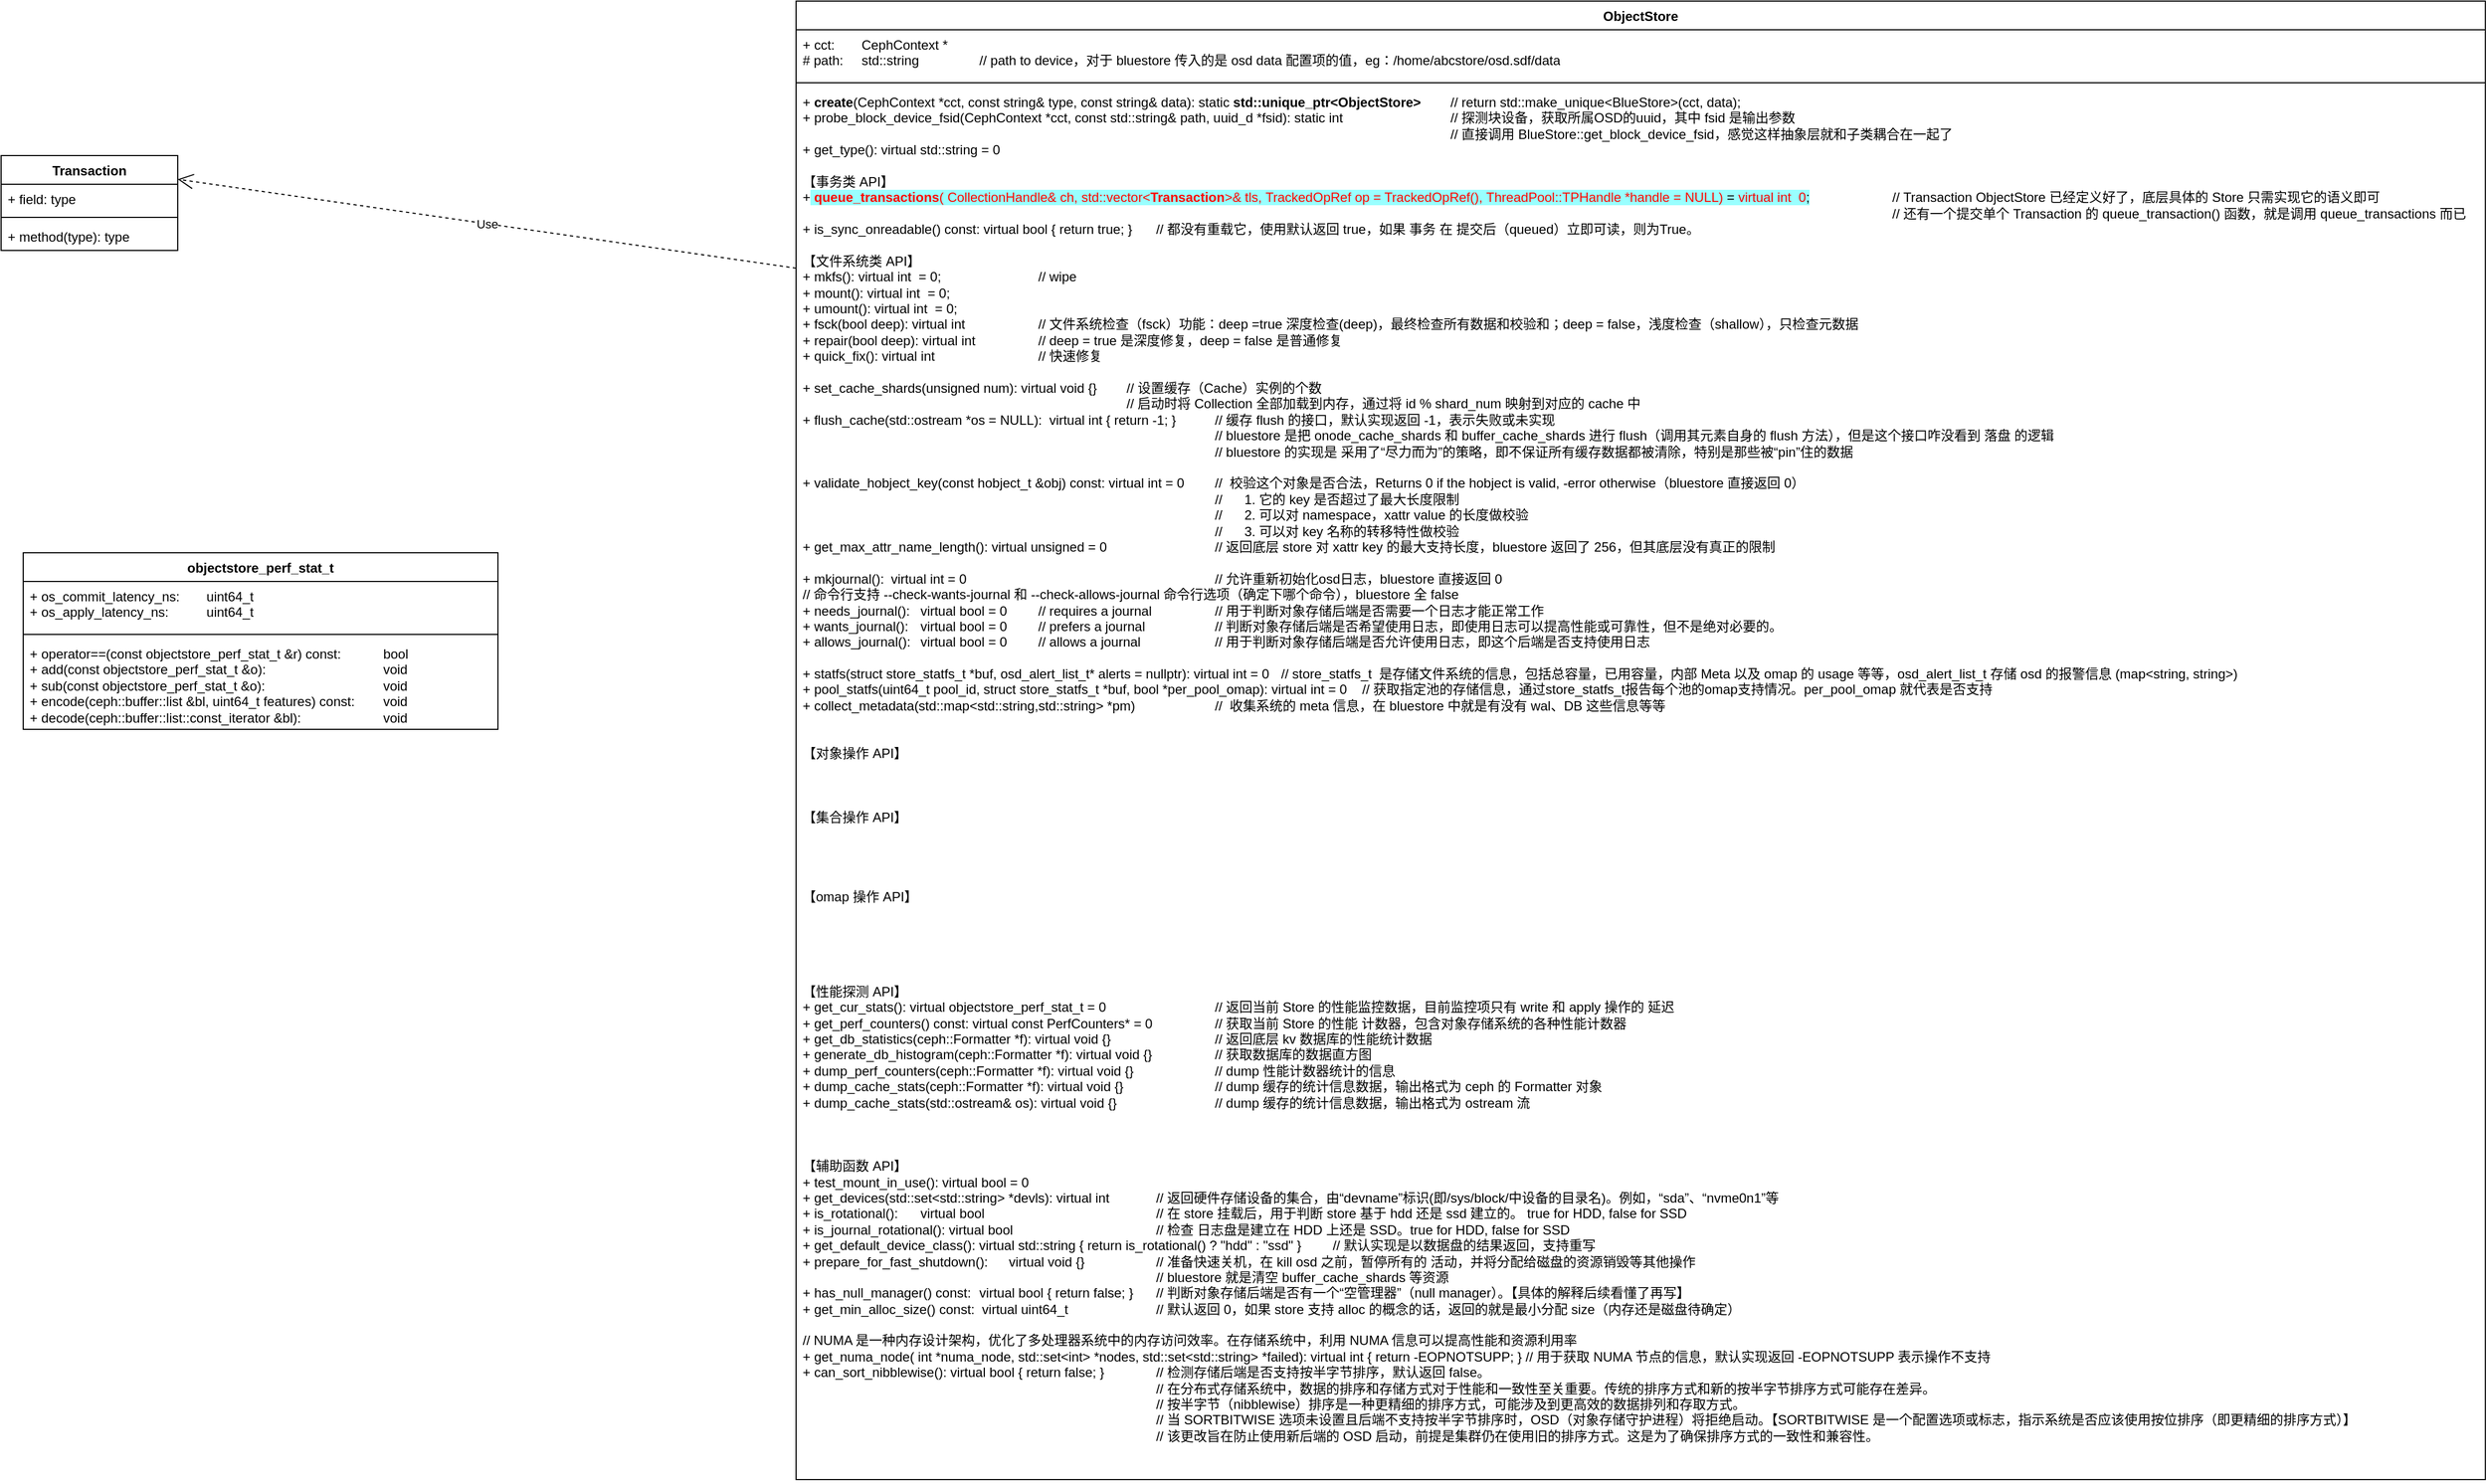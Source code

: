 <mxfile version="24.6.5" type="github">
  <diagram name="第 1 页" id="sBw8oyINrYgJ5OaQSIOL">
    <mxGraphModel dx="3958" dy="1258" grid="1" gridSize="10" guides="1" tooltips="1" connect="1" arrows="1" fold="1" page="1" pageScale="1" pageWidth="827" pageHeight="1169" math="0" shadow="0">
      <root>
        <mxCell id="0" />
        <mxCell id="1" parent="0" />
        <mxCell id="aMAumB6zPVqJgTRKDCEG-1" value="ObjectStore" style="swimlane;fontStyle=1;align=center;verticalAlign=top;childLayout=stackLayout;horizontal=1;startSize=26;horizontalStack=0;resizeParent=1;resizeParentMax=0;resizeLast=0;collapsible=1;marginBottom=0;whiteSpace=wrap;html=1;" parent="1" vertex="1">
          <mxGeometry x="-390" y="210" width="1530" height="1340" as="geometry" />
        </mxCell>
        <mxCell id="aMAumB6zPVqJgTRKDCEG-2" value="+ cct:&lt;span style=&quot;white-space: pre;&quot;&gt;&#x9;&lt;/span&gt;CephContext *&lt;div&gt;#&amp;nbsp;path: &lt;span style=&quot;white-space: pre;&quot;&gt;&#x9;&lt;/span&gt;std::string&lt;span style=&quot;white-space: pre;&quot;&gt;&#x9;&lt;/span&gt;&lt;span style=&quot;white-space: pre;&quot;&gt;&#x9;&lt;/span&gt;//&amp;nbsp;path to device，对于 bluestore 传入的是&amp;nbsp;osd data 配置项的值，eg：/home/abcstore/osd.sdf/data&lt;/div&gt;" style="text;strokeColor=none;fillColor=none;align=left;verticalAlign=top;spacingLeft=4;spacingRight=4;overflow=hidden;rotatable=0;points=[[0,0.5],[1,0.5]];portConstraint=eastwest;whiteSpace=wrap;html=1;" parent="aMAumB6zPVqJgTRKDCEG-1" vertex="1">
          <mxGeometry y="26" width="1530" height="44" as="geometry" />
        </mxCell>
        <mxCell id="aMAumB6zPVqJgTRKDCEG-3" value="" style="line;strokeWidth=1;fillColor=none;align=left;verticalAlign=middle;spacingTop=-1;spacingLeft=3;spacingRight=3;rotatable=0;labelPosition=right;points=[];portConstraint=eastwest;strokeColor=inherit;" parent="aMAumB6zPVqJgTRKDCEG-1" vertex="1">
          <mxGeometry y="70" width="1530" height="8" as="geometry" />
        </mxCell>
        <mxCell id="aMAumB6zPVqJgTRKDCEG-4" value="+ &lt;b&gt;create&lt;/b&gt;(&lt;span style=&quot;background-color: initial;&quot;&gt;CephContext *cct,&amp;nbsp;&lt;/span&gt;&lt;span style=&quot;background-color: initial;&quot;&gt;const string&amp;amp; type,&amp;nbsp;&lt;/span&gt;&lt;span style=&quot;background-color: initial;&quot;&gt;const string&amp;amp; data&lt;/span&gt;): static&amp;nbsp;&lt;b&gt;std::unique_ptr&amp;lt;ObjectStore&amp;gt;&lt;/b&gt;&lt;span style=&quot;white-space: pre;&quot;&gt;&#x9;&lt;/span&gt;//&amp;nbsp;return std::make_unique&amp;lt;BlueStore&amp;gt;(cct, data);&lt;div&gt;+&amp;nbsp;&lt;span style=&quot;background-color: initial;&quot;&gt;probe_block_device_fsid(&lt;/span&gt;&lt;span style=&quot;background-color: initial;&quot;&gt;CephContext *cct,&amp;nbsp;&lt;/span&gt;&lt;span style=&quot;background-color: initial;&quot;&gt;const std::string&amp;amp; path,&amp;nbsp;&lt;/span&gt;&lt;span style=&quot;background-color: initial;&quot;&gt;uuid_d *fsid):&amp;nbsp;&lt;/span&gt;&lt;span style=&quot;background-color: initial;&quot;&gt;static int&lt;span style=&quot;white-space: pre;&quot;&gt;&#x9;&lt;/span&gt;&lt;span style=&quot;white-space: pre;&quot;&gt;&#x9;&lt;/span&gt;&lt;span style=&quot;white-space: pre;&quot;&gt;&#x9;&lt;/span&gt;&lt;span style=&quot;white-space: pre;&quot;&gt;&#x9;&lt;/span&gt;//&amp;nbsp;&lt;/span&gt;&lt;span style=&quot;background-color: initial;&quot;&gt;探测块设备，获取所属OSD的uuid，其中&amp;nbsp;&lt;/span&gt;&lt;span style=&quot;background-color: initial;&quot;&gt;fsid 是输出参数&lt;/span&gt;&lt;/div&gt;&lt;div&gt;&lt;span style=&quot;background-color: initial;&quot;&gt;&lt;span style=&quot;white-space: pre;&quot;&gt;&#x9;&lt;/span&gt;&lt;span style=&quot;white-space: pre;&quot;&gt;&#x9;&lt;/span&gt;&lt;span style=&quot;white-space: pre;&quot;&gt;&#x9;&lt;/span&gt;&lt;span style=&quot;white-space: pre;&quot;&gt;&#x9;&lt;/span&gt;&lt;span style=&quot;white-space: pre;&quot;&gt;&#x9;&lt;/span&gt;&lt;span style=&quot;white-space: pre;&quot;&gt;&#x9;&lt;/span&gt;&lt;span style=&quot;white-space: pre;&quot;&gt;&#x9;&lt;/span&gt;&lt;span style=&quot;white-space: pre;&quot;&gt;&#x9;&lt;/span&gt;&lt;span style=&quot;white-space: pre;&quot;&gt;&#x9;&lt;/span&gt;&lt;span style=&quot;white-space: pre;&quot;&gt;&#x9;&lt;/span&gt;&lt;span style=&quot;white-space: pre;&quot;&gt;&#x9;&lt;/span&gt;&lt;span style=&quot;white-space: pre;&quot;&gt;&#x9;&lt;/span&gt;&lt;span style=&quot;white-space: pre;&quot;&gt;&#x9;&lt;/span&gt;&lt;span style=&quot;white-space: pre;&quot;&gt;&#x9;&lt;/span&gt;&lt;span style=&quot;white-space: pre;&quot;&gt;&#x9;&lt;/span&gt;&lt;span style=&quot;white-space: pre;&quot;&gt;&#x9;&lt;/span&gt;&lt;span style=&quot;white-space: pre;&quot;&gt;&#x9;&lt;/span&gt;&lt;span style=&quot;white-space: pre;&quot;&gt;&#x9;&lt;/span&gt;&lt;span style=&quot;white-space: pre;&quot;&gt;&#x9;&lt;/span&gt;&lt;span style=&quot;white-space: pre;&quot;&gt;&#x9;&lt;/span&gt;&lt;span style=&quot;white-space: pre;&quot;&gt;&#x9;&lt;/span&gt;&lt;span style=&quot;white-space: pre;&quot;&gt;&#x9;&lt;/span&gt;// 直接调用&amp;nbsp;&lt;/span&gt;&lt;span style=&quot;background-color: initial;&quot;&gt;BlueStore::get_block_device_fsid，感觉这样抽象层就和子类耦合在一起了&lt;/span&gt;&lt;span style=&quot;background-color: initial;&quot;&gt;&lt;br&gt;&lt;/span&gt;&lt;/div&gt;&lt;div&gt;&lt;span style=&quot;background-color: initial;&quot;&gt;+&amp;nbsp;&lt;/span&gt;&lt;span style=&quot;background-color: initial;&quot;&gt;get_type():&amp;nbsp;&lt;/span&gt;&lt;span style=&quot;background-color: initial;&quot;&gt;virtual std::string = 0&lt;/span&gt;&lt;/div&gt;&lt;div&gt;&lt;span style=&quot;background-color: initial;&quot;&gt;&lt;br&gt;&lt;/span&gt;&lt;/div&gt;&lt;div&gt;【事务类 API】&lt;/div&gt;&lt;div&gt;&lt;span style=&quot;background-color: initial;&quot;&gt;+&lt;/span&gt;&lt;span style=&quot;background-color: rgb(153, 255, 255);&quot;&gt;&amp;nbsp;&lt;font style=&quot;&quot; color=&quot;#ff0800&quot;&gt;&lt;b&gt;queue_transactions&lt;/b&gt;(&amp;nbsp;CollectionHandle&amp;amp; ch, std::vector&amp;lt;&lt;b&gt;Transaction&lt;/b&gt;&amp;gt;&amp;amp; tls,&amp;nbsp;TrackedOpRef op = TrackedOpRef(),&amp;nbsp;&lt;/font&gt;&lt;font style=&quot;&quot; color=&quot;#ff0800&quot;&gt;ThreadPool::TPHandle *handle = NULL)&lt;/font&gt; =&lt;font style=&quot;&quot; color=&quot;#03ff03&quot;&gt;&amp;nbsp;&lt;/font&gt;&lt;font color=&quot;#f50505&quot;&gt;virtual int&amp;nbsp;&amp;nbsp;0&lt;/font&gt;;&lt;/span&gt;&lt;span style=&quot;background-color: initial; white-space: pre;&quot;&gt;&#x9;&lt;/span&gt;&lt;span style=&quot;background-color: initial; white-space: pre;&quot;&gt;&#x9;&lt;/span&gt;&lt;span style=&quot;background-color: initial; white-space: pre;&quot;&gt;&#x9;&lt;/span&gt;//&amp;nbsp;&lt;span style=&quot;background-color: initial;&quot;&gt;Transaction ObjectStore 已经定义好了，底层具体的 Store 只需实现它的语义即可&lt;/span&gt;&lt;/div&gt;&lt;div&gt;&lt;span style=&quot;background-color: initial;&quot;&gt;&lt;span style=&quot;white-space: pre;&quot;&gt;&#x9;&lt;/span&gt;&lt;span style=&quot;white-space: pre;&quot;&gt;&#x9;&lt;/span&gt;&lt;span style=&quot;white-space: pre;&quot;&gt;&#x9;&lt;/span&gt;&lt;span style=&quot;white-space: pre;&quot;&gt;&#x9;&lt;/span&gt;&lt;span style=&quot;white-space: pre;&quot;&gt;&#x9;&lt;/span&gt;&lt;span style=&quot;white-space: pre;&quot;&gt;&#x9;&lt;/span&gt;&lt;span style=&quot;white-space: pre;&quot;&gt;&#x9;&lt;/span&gt;&lt;span style=&quot;white-space: pre;&quot;&gt;&#x9;&lt;/span&gt;&lt;span style=&quot;white-space: pre;&quot;&gt;&#x9;&lt;/span&gt;&lt;span style=&quot;white-space: pre;&quot;&gt;&#x9;&lt;/span&gt;&lt;span style=&quot;white-space: pre;&quot;&gt;&#x9;&lt;/span&gt;&lt;span style=&quot;white-space: pre;&quot;&gt;&#x9;&lt;/span&gt;&lt;span style=&quot;white-space: pre;&quot;&gt;&#x9;&lt;/span&gt;&lt;span style=&quot;white-space: pre;&quot;&gt;&#x9;&lt;/span&gt;&lt;span style=&quot;white-space: pre;&quot;&gt;&#x9;&lt;/span&gt;&lt;span style=&quot;white-space: pre;&quot;&gt;&#x9;&lt;/span&gt;&lt;span style=&quot;white-space: pre;&quot;&gt;&#x9;&lt;/span&gt;&lt;span style=&quot;white-space: pre;&quot;&gt;&#x9;&lt;/span&gt;&lt;span style=&quot;white-space: pre;&quot;&gt;&#x9;&lt;/span&gt;&lt;span style=&quot;white-space: pre;&quot;&gt;&#x9;&lt;/span&gt;&lt;span style=&quot;white-space: pre;&quot;&gt;&#x9;&lt;/span&gt;&lt;span style=&quot;white-space: pre;&quot;&gt;&#x9;&lt;/span&gt;&lt;span style=&quot;white-space: pre;&quot;&gt;&#x9;&lt;/span&gt;&lt;span style=&quot;white-space: pre;&quot;&gt;&#x9;&lt;/span&gt;&lt;span style=&quot;white-space: pre;&quot;&gt;&#x9;&lt;/span&gt;&lt;span style=&quot;white-space: pre;&quot;&gt;&#x9;&lt;/span&gt;&lt;span style=&quot;white-space: pre;&quot;&gt;&#x9;&lt;/span&gt;&lt;span style=&quot;white-space: pre;&quot;&gt;&#x9;&lt;/span&gt;&lt;span style=&quot;white-space: pre;&quot;&gt;&#x9;&lt;/span&gt;&lt;span style=&quot;white-space: pre;&quot;&gt;&#x9;&lt;/span&gt;&lt;span style=&quot;white-space: pre;&quot;&gt;&#x9;&lt;/span&gt;&lt;span style=&quot;white-space: pre;&quot;&gt;&#x9;&lt;/span&gt;&lt;span style=&quot;white-space: pre;&quot;&gt;&#x9;&lt;/span&gt;&lt;span style=&quot;white-space: pre;&quot;&gt;&#x9;&lt;/span&gt;&lt;span style=&quot;white-space: pre;&quot;&gt;&#x9;&lt;/span&gt;&lt;span style=&quot;white-space: pre;&quot;&gt;&#x9;&lt;span style=&quot;white-space: pre;&quot;&gt;&#x9;&lt;/span&gt;&lt;/span&gt;// 还有一个提交单个 Transaction 的&amp;nbsp;&lt;/span&gt;&lt;span style=&quot;background-color: initial;&quot;&gt;queue_transaction() 函数，就是调用&amp;nbsp;&lt;/span&gt;&lt;span style=&quot;background-color: initial;&quot;&gt;queue_transactions 而已&lt;/span&gt;&lt;span style=&quot;background-color: initial;&quot;&gt;&lt;br&gt;&lt;/span&gt;&lt;/div&gt;&lt;div&gt;&lt;span style=&quot;background-color: initial;&quot;&gt;+&amp;nbsp;&lt;/span&gt;&lt;span style=&quot;background-color: initial;&quot;&gt;is_sync_onreadable() const:&amp;nbsp;&lt;/span&gt;&lt;span style=&quot;background-color: initial;&quot;&gt;virtual bool { return true; }&lt;span style=&quot;white-space: pre;&quot;&gt;&#x9;&lt;/span&gt;// 都没有重载它，使用默认返回 true，&lt;/span&gt;&lt;span style=&quot;background-color: initial;&quot;&gt;如果 事务 在 提交后（queued）立即可读，则为True。&lt;/span&gt;&lt;/div&gt;&lt;div&gt;&lt;span style=&quot;background-color: initial;&quot;&gt;&lt;br&gt;&lt;/span&gt;&lt;/div&gt;&lt;div&gt;&lt;span style=&quot;background-color: initial;&quot;&gt;【文件系统类 API】&lt;/span&gt;&lt;/div&gt;&lt;div&gt;&lt;span style=&quot;background-color: initial;&quot;&gt;+&amp;nbsp;&lt;/span&gt;&lt;span style=&quot;background-color: initial;&quot;&gt;mkfs():&amp;nbsp;&lt;/span&gt;&lt;span style=&quot;background-color: initial;&quot;&gt;virtual int&lt;/span&gt;&lt;span style=&quot;background-color: initial;&quot;&gt;&amp;nbsp;&lt;/span&gt;&lt;span style=&quot;background-color: initial;&quot;&gt;&amp;nbsp;= 0;&amp;nbsp; &lt;/span&gt;&lt;span style=&quot;background-color: initial; white-space: pre;&quot;&gt;&#x9;&lt;/span&gt;&lt;span style=&quot;background-color: initial; white-space: pre;&quot;&gt;&#x9;&lt;/span&gt;&lt;span style=&quot;background-color: initial; white-space: pre;&quot;&gt;&#x9;&lt;/span&gt;&lt;span style=&quot;background-color: initial;&quot;&gt;// wipe&lt;/span&gt;&lt;/div&gt;&lt;div&gt;&lt;span style=&quot;background-color: initial;&quot;&gt;&lt;div&gt;+ mount():&amp;nbsp;&lt;span style=&quot;background-color: initial;&quot;&gt;virtual int&lt;/span&gt;&lt;span style=&quot;background-color: initial;&quot;&gt;&amp;nbsp;&lt;/span&gt;&lt;span style=&quot;background-color: initial;&quot;&gt;&amp;nbsp;= 0;&lt;/span&gt;&lt;/div&gt;&lt;/span&gt;&lt;span style=&quot;background-color: initial;&quot;&gt;&lt;div&gt;+ umount():&amp;nbsp;&lt;span style=&quot;background-color: initial;&quot;&gt;virtual int&lt;/span&gt;&lt;span style=&quot;background-color: initial;&quot;&gt;&amp;nbsp;&lt;/span&gt;&lt;span style=&quot;background-color: initial;&quot;&gt;&amp;nbsp;= 0;&lt;/span&gt;&lt;/div&gt;&lt;/span&gt;&lt;span style=&quot;background-color: initial;&quot;&gt;&lt;div&gt;+ fsck(bool deep):&amp;nbsp;virtual int&lt;span style=&quot;white-space: pre;&quot;&gt;&#x9;&lt;/span&gt;&lt;span style=&quot;white-space: pre;&quot;&gt;&#x9;&lt;/span&gt;&lt;span style=&quot;white-space: pre;&quot;&gt;&#x9;&lt;/span&gt;//&amp;nbsp;文件系统检查（fsck）功能：deep =true 深度检查(deep)，最终检查所有数据和校验和；deep = false，浅度检查（shallow），只检查元数据&lt;/div&gt;&lt;div&gt;+&amp;nbsp;repair(bool deep):&amp;nbsp;virtual int&lt;span style=&quot;white-space: pre;&quot;&gt;&#x9;&lt;/span&gt;&lt;span style=&quot;white-space: pre;&quot;&gt;&#x9;&lt;/span&gt;&lt;span style=&quot;white-space: pre;&quot;&gt;&#x9;&lt;/span&gt;// deep = true 是深度修复，deep = false 是普通修复&lt;/div&gt;&lt;div&gt;+&amp;nbsp;quick_fix():&amp;nbsp;virtual int&amp;nbsp;&lt;span style=&quot;white-space: pre;&quot;&gt;&#x9;&lt;/span&gt;&lt;span style=&quot;white-space: pre;&quot;&gt;&#x9;&lt;/span&gt;&lt;span style=&quot;white-space: pre;&quot;&gt;&#x9;&lt;/span&gt;&lt;span style=&quot;white-space: pre;&quot;&gt;&#x9;&lt;/span&gt;// 快速修复&lt;/div&gt;&lt;div&gt;&lt;br&gt;&lt;/div&gt;&lt;div&gt;+&amp;nbsp;set_cache_shards(unsigned num):&amp;nbsp;virtual void {}&lt;span style=&quot;white-space: pre;&quot;&gt;&#x9;&lt;/span&gt;// 设置缓存（Cache）实例的个数&lt;/div&gt;&lt;div&gt;&lt;span style=&quot;white-space: pre;&quot;&gt;&#x9;&lt;/span&gt;&lt;span style=&quot;white-space: pre;&quot;&gt;&#x9;&lt;/span&gt;&lt;span style=&quot;white-space: pre;&quot;&gt;&#x9;&lt;/span&gt;&lt;span style=&quot;white-space: pre;&quot;&gt;&#x9;&lt;/span&gt;&lt;span style=&quot;white-space: pre;&quot;&gt;&#x9;&lt;/span&gt;&lt;span style=&quot;white-space: pre;&quot;&gt;&#x9;&lt;/span&gt;&lt;span style=&quot;white-space: pre;&quot;&gt;&#x9;&lt;/span&gt;&lt;span style=&quot;white-space: pre;&quot;&gt;&#x9;&lt;/span&gt;&lt;span style=&quot;white-space: pre;&quot;&gt;&#x9;&lt;/span&gt;&lt;span style=&quot;white-space: pre;&quot;&gt;&#x9;&lt;/span&gt;&lt;span style=&quot;white-space: pre;&quot;&gt;&#x9;&lt;/span&gt;// 启动时将 Collection 全部加载到内存，通过将 id %&amp;nbsp;shard_num 映射到对应的 cache 中&lt;br&gt;&lt;/div&gt;&lt;div&gt;+ flush_cache(std::ostream *os = NULL):&amp;nbsp;&amp;nbsp;virtual int { return -1; }&amp;nbsp;&lt;span style=&quot;white-space: pre;&quot;&gt;&#x9;&lt;/span&gt;&lt;span style=&quot;white-space: pre;&quot;&gt;&#x9;&lt;/span&gt;// 缓存 flush 的接口，默认实现返回 -1，表示失败或未实现&lt;/div&gt;&lt;div&gt;&lt;span style=&quot;white-space: pre;&quot;&gt;&#x9;&lt;/span&gt;&lt;span style=&quot;white-space: pre;&quot;&gt;&#x9;&lt;/span&gt;&lt;span style=&quot;white-space: pre;&quot;&gt;&#x9;&lt;/span&gt;&lt;span style=&quot;white-space: pre;&quot;&gt;&#x9;&lt;/span&gt;&lt;span style=&quot;white-space: pre;&quot;&gt;&#x9;&lt;/span&gt;&lt;span style=&quot;white-space: pre;&quot;&gt;&#x9;&lt;/span&gt;&lt;span style=&quot;white-space: pre;&quot;&gt;&#x9;&lt;/span&gt;&lt;span style=&quot;white-space: pre;&quot;&gt;&#x9;&lt;/span&gt;&lt;span style=&quot;white-space: pre;&quot;&gt;&#x9;&lt;/span&gt;&lt;span style=&quot;white-space: pre;&quot;&gt;&#x9;&lt;/span&gt;&lt;span style=&quot;white-space: pre;&quot;&gt;&#x9;&lt;/span&gt;&lt;span style=&quot;white-space: pre;&quot;&gt;&#x9;&lt;/span&gt;&lt;span style=&quot;white-space: pre;&quot;&gt;&#x9;&lt;/span&gt;&lt;span style=&quot;white-space: pre;&quot;&gt;&#x9;&lt;/span&gt;// bluestore 是把&amp;nbsp;onode_cache_shards 和&amp;nbsp;buffer_cache_shards 进行 flush（调用其元素自身的 flush 方法），&lt;span style=&quot;background-color: initial;&quot;&gt;但是这个接口咋没看到 落盘 的逻辑&lt;/span&gt;&lt;/div&gt;&lt;/span&gt;&lt;span style=&quot;background-color: initial;&quot;&gt;&lt;div&gt;&lt;span style=&quot;white-space: pre;&quot;&gt;&#x9;&lt;/span&gt;&lt;span style=&quot;white-space: pre;&quot;&gt;&#x9;&lt;/span&gt;&lt;span style=&quot;white-space: pre;&quot;&gt;&#x9;&lt;/span&gt;&lt;span style=&quot;white-space: pre;&quot;&gt;&#x9;&lt;/span&gt;&lt;span style=&quot;white-space: pre;&quot;&gt;&#x9;&lt;/span&gt;&lt;span style=&quot;white-space: pre;&quot;&gt;&#x9;&lt;/span&gt;&lt;span style=&quot;white-space: pre;&quot;&gt;&#x9;&lt;/span&gt;&lt;span style=&quot;white-space: pre;&quot;&gt;&#x9;&lt;/span&gt;&lt;span style=&quot;white-space: pre;&quot;&gt;&#x9;&lt;/span&gt;&lt;span style=&quot;white-space: pre;&quot;&gt;&#x9;&lt;/span&gt;&lt;span style=&quot;white-space: pre;&quot;&gt;&#x9;&lt;/span&gt;&lt;span style=&quot;white-space: pre;&quot;&gt;&#x9;&lt;/span&gt;&lt;span style=&quot;white-space: pre;&quot;&gt;&#x9;&lt;/span&gt;&lt;span style=&quot;white-space: pre;&quot;&gt;&#x9;&lt;/span&gt;// bluestore 的实现是&amp;nbsp;采用了“尽力而为”的策略，即不保证所有缓存数据都被清除，特别是那些被“pin”住的数据&lt;br&gt;&lt;/div&gt;&lt;div&gt;&lt;br&gt;&lt;/div&gt;&lt;div&gt;+&amp;nbsp;validate_hobject_key(const hobject_t &amp;amp;obj) const:&amp;nbsp;virtual int = 0&lt;span style=&quot;white-space: pre;&quot;&gt;&#x9;&lt;/span&gt;//&amp;nbsp; 校验这个对象是否合法，Returns 0 if the hobject is valid, -error otherwise（bluestore 直接返回 0）&lt;/div&gt;&lt;div&gt;&lt;span style=&quot;white-space: pre;&quot;&gt;&#x9;&lt;/span&gt;&lt;span style=&quot;white-space: pre;&quot;&gt;&#x9;&lt;/span&gt;&lt;span style=&quot;white-space: pre;&quot;&gt;&#x9;&lt;/span&gt;&lt;span style=&quot;white-space: pre;&quot;&gt;&#x9;&lt;/span&gt;&lt;span style=&quot;white-space: pre;&quot;&gt;&#x9;&lt;/span&gt;&lt;span style=&quot;white-space: pre;&quot;&gt;&#x9;&lt;/span&gt;&lt;span style=&quot;white-space: pre;&quot;&gt;&#x9;&lt;/span&gt;&lt;span style=&quot;white-space: pre;&quot;&gt;&#x9;&lt;/span&gt;&lt;span style=&quot;white-space: pre;&quot;&gt;&#x9;&lt;/span&gt;&lt;span style=&quot;white-space: pre;&quot;&gt;&#x9;&lt;/span&gt;&lt;span style=&quot;white-space: pre;&quot;&gt;&#x9;&lt;/span&gt;&lt;span style=&quot;white-space: pre;&quot;&gt;&#x9;&lt;/span&gt;&lt;span style=&quot;white-space: pre;&quot;&gt;&#x9;&lt;/span&gt;&lt;span style=&quot;white-space: pre;&quot;&gt;&#x9;&lt;/span&gt;//&lt;span style=&quot;white-space: pre;&quot;&gt;&#x9;&lt;/span&gt;1. 它的 key 是否超过了最大长度限制&lt;br&gt;&lt;/div&gt;&lt;div&gt;&lt;span style=&quot;white-space: pre;&quot;&gt;&#x9;&lt;/span&gt;&lt;span style=&quot;white-space: pre;&quot;&gt;&#x9;&lt;/span&gt;&lt;span style=&quot;white-space: pre;&quot;&gt;&#x9;&lt;/span&gt;&lt;span style=&quot;white-space: pre;&quot;&gt;&#x9;&lt;/span&gt;&lt;span style=&quot;white-space: pre;&quot;&gt;&#x9;&lt;/span&gt;&lt;span style=&quot;white-space: pre;&quot;&gt;&#x9;&lt;/span&gt;&lt;span style=&quot;white-space: pre;&quot;&gt;&#x9;&lt;/span&gt;&lt;span style=&quot;white-space: pre;&quot;&gt;&#x9;&lt;/span&gt;&lt;span style=&quot;white-space: pre;&quot;&gt;&#x9;&lt;/span&gt;&lt;span style=&quot;white-space: pre;&quot;&gt;&#x9;&lt;/span&gt;&lt;span style=&quot;white-space: pre;&quot;&gt;&#x9;&lt;/span&gt;&lt;span style=&quot;white-space: pre;&quot;&gt;&#x9;&lt;/span&gt;&lt;span style=&quot;white-space: pre;&quot;&gt;&#x9;&lt;/span&gt;&lt;span style=&quot;white-space: pre;&quot;&gt;&#x9;&lt;/span&gt;//&lt;span style=&quot;white-space: pre;&quot;&gt;&#x9;&lt;/span&gt;2. 可以对 namespace，xattr value 的长度做校验&lt;br&gt;&lt;/div&gt;&lt;div&gt;&lt;span style=&quot;white-space: pre;&quot;&gt;&#x9;&lt;/span&gt;&lt;span style=&quot;white-space: pre;&quot;&gt;&#x9;&lt;/span&gt;&lt;span style=&quot;white-space: pre;&quot;&gt;&#x9;&lt;/span&gt;&lt;span style=&quot;white-space: pre;&quot;&gt;&#x9;&lt;/span&gt;&lt;span style=&quot;white-space: pre;&quot;&gt;&#x9;&lt;/span&gt;&lt;span style=&quot;white-space: pre;&quot;&gt;&#x9;&lt;/span&gt;&lt;span style=&quot;white-space: pre;&quot;&gt;&#x9;&lt;/span&gt;&lt;span style=&quot;white-space: pre;&quot;&gt;&#x9;&lt;/span&gt;&lt;span style=&quot;white-space: pre;&quot;&gt;&#x9;&lt;/span&gt;&lt;span style=&quot;white-space: pre;&quot;&gt;&#x9;&lt;/span&gt;&lt;span style=&quot;white-space: pre;&quot;&gt;&#x9;&lt;/span&gt;&lt;span style=&quot;white-space: pre;&quot;&gt;&#x9;&lt;/span&gt;&lt;span style=&quot;white-space: pre;&quot;&gt;&#x9;&lt;/span&gt;&lt;span style=&quot;white-space: pre;&quot;&gt;&#x9;&lt;/span&gt;//&lt;span style=&quot;white-space: pre;&quot;&gt;&#x9;&lt;/span&gt;3. 可以对 key 名称的转移特性做校验&lt;br&gt;&lt;/div&gt;&lt;div&gt;+&amp;nbsp;get_max_attr_name_length():&amp;nbsp;virtual unsigned = 0&lt;span style=&quot;white-space: pre;&quot;&gt;&#x9;&lt;/span&gt;&lt;span style=&quot;white-space: pre;&quot;&gt;&#x9;&lt;/span&gt;&lt;span style=&quot;white-space: pre;&quot;&gt;&#x9;&lt;/span&gt;&lt;span style=&quot;white-space: pre;&quot;&gt;&#x9;&lt;/span&gt;// 返回底层 store 对 xattr key 的最大支持长度，bluestore 返回了 256，但其底层没有真正的限制&lt;/div&gt;&lt;/span&gt;&lt;span style=&quot;background-color: initial;&quot;&gt;&lt;div&gt;&lt;br&gt;&lt;/div&gt;&lt;div&gt;+&amp;nbsp;mkjournal():&lt;span style=&quot;white-space: pre;&quot;&gt;&#x9;&lt;/span&gt;&lt;span style=&quot;background-color: initial;&quot;&gt;virtual int = 0&lt;span style=&quot;white-space: pre;&quot;&gt;&#x9;&lt;/span&gt;&lt;span style=&quot;white-space: pre;&quot;&gt;&#x9;&lt;/span&gt;&lt;span style=&quot;white-space: pre;&quot;&gt;&#x9;&lt;/span&gt;&lt;span style=&quot;white-space: pre;&quot;&gt;&#x9;&lt;/span&gt;&lt;span style=&quot;white-space: pre;&quot;&gt;&#x9;&lt;/span&gt;&lt;span style=&quot;white-space: pre;&quot;&gt;&#x9;&lt;/span&gt;&lt;span style=&quot;white-space: pre;&quot;&gt;&#x9;&lt;/span&gt;&lt;span style=&quot;white-space: pre;&quot;&gt;&#x9;&lt;/span&gt;&lt;span style=&quot;white-space: pre;&quot;&gt;&#x9;&lt;/span&gt;//&amp;nbsp;&lt;/span&gt;&lt;span style=&quot;background-color: initial;&quot;&gt;允许重新初始化osd日志，&lt;/span&gt;&lt;span style=&quot;background-color: initial;&quot;&gt;bluestore&lt;/span&gt;&lt;span style=&quot;background-color: initial;&quot;&gt;&amp;nbsp;直接返回 0&lt;/span&gt;&lt;/div&gt;&lt;/span&gt;&lt;span style=&quot;background-color: initial;&quot;&gt;&lt;div&gt;// 命令行支持 --check-wants-journal 和 --check-allows-journal&amp;nbsp;&lt;span style=&quot;background-color: initial;&quot;&gt;命令行选项（确定下哪个命令），bluestore 全 false&lt;/span&gt;&lt;/div&gt;&lt;/span&gt;&lt;span style=&quot;background-color: initial;&quot;&gt;&lt;div&gt;+&amp;nbsp;needs_journal():&lt;span style=&quot;white-space: pre;&quot;&gt;&#x9;&lt;/span&gt;&lt;span style=&quot;background-color: initial;&quot;&gt;virtual bool&amp;nbsp;&lt;/span&gt;&lt;span style=&quot;background-color: initial;&quot;&gt;= 0&lt;span style=&quot;white-space: pre;&quot;&gt;&#x9;&lt;/span&gt;//&amp;nbsp;&lt;/span&gt;&lt;span style=&quot;background-color: initial;&quot;&gt;requires a journal&lt;span style=&quot;white-space: pre;&quot;&gt;&#x9;&lt;/span&gt;&lt;span style=&quot;white-space: pre;&quot;&gt;&#x9;&lt;/span&gt;&lt;span style=&quot;white-space: pre;&quot;&gt;&#x9;&lt;/span&gt;//&amp;nbsp;&lt;/span&gt;&lt;span style=&quot;background-color: initial;&quot;&gt;用于判断对象存储后端是否需要一个日志才能正常工作&lt;/span&gt;&lt;/div&gt;&lt;div&gt;&lt;span style=&quot;background-color: initial;&quot;&gt;+&amp;nbsp;&lt;/span&gt;&lt;span style=&quot;background-color: initial;&quot;&gt;wants_journal()&lt;/span&gt;&lt;span style=&quot;background-color: initial;&quot;&gt;:&lt;/span&gt;&lt;span style=&quot;background-color: initial; white-space: pre;&quot;&gt;&#x9;&lt;/span&gt;&lt;span style=&quot;background-color: initial;&quot;&gt;virtual bool&amp;nbsp;&lt;/span&gt;&lt;span style=&quot;background-color: initial;&quot;&gt;= 0&lt;span style=&quot;white-space: pre;&quot;&gt;&#x9;&lt;/span&gt;//&amp;nbsp;&lt;/span&gt;&lt;span style=&quot;background-color: initial;&quot;&gt;prefers a journal&lt;span style=&quot;white-space: pre;&quot;&gt;&#x9;&lt;/span&gt;&lt;span style=&quot;white-space: pre;&quot;&gt;&#x9;&lt;/span&gt;&lt;span style=&quot;white-space: pre;&quot;&gt;&#x9;&lt;/span&gt;//&amp;nbsp;&lt;/span&gt;&lt;span style=&quot;background-color: initial;&quot;&gt;判断对象存储后端是否希望使用日志，即使用日志可以提高性能或可靠性，但不是绝对必要的。&lt;/span&gt;&lt;/div&gt;&lt;/span&gt;&lt;span style=&quot;background-color: initial;&quot;&gt;&lt;div&gt;&lt;span style=&quot;background-color: initial;&quot;&gt;+&amp;nbsp;&lt;/span&gt;&lt;span style=&quot;background-color: initial;&quot;&gt;allows_journal()&lt;/span&gt;&lt;span style=&quot;background-color: initial;&quot;&gt;:&lt;/span&gt;&lt;span style=&quot;background-color: initial; white-space: pre;&quot;&gt;&#x9;&lt;/span&gt;&lt;span style=&quot;background-color: initial;&quot;&gt;virtual bool&amp;nbsp;&lt;/span&gt;&lt;span style=&quot;background-color: initial;&quot;&gt;= 0&lt;span style=&quot;white-space: pre;&quot;&gt;&#x9;&lt;/span&gt;//&amp;nbsp;&lt;/span&gt;&lt;span style=&quot;background-color: initial;&quot;&gt;allows a journal&lt;span style=&quot;white-space: pre;&quot;&gt;&#x9;&lt;/span&gt;&lt;span style=&quot;white-space: pre;&quot;&gt;&#x9;&lt;/span&gt;&lt;span style=&quot;white-space: pre;&quot;&gt;&#x9;&lt;/span&gt;//&amp;nbsp;&lt;/span&gt;&lt;span style=&quot;background-color: initial;&quot;&gt;用于判断对象存储后端是否允许使用日志，即这个后端是否支持使用日志&lt;/span&gt;&lt;/div&gt;&lt;/span&gt;&lt;span style=&quot;background-color: initial;&quot;&gt;&lt;div&gt;&lt;br&gt;&lt;/div&gt;&lt;div&gt;&lt;span style=&quot;background-color: initial;&quot;&gt;+&amp;nbsp;statfs(struct store_statfs_t *buf,&amp;nbsp;osd_alert_list_t* alerts = nullptr):&amp;nbsp;virtual int = 0&lt;span style=&quot;white-space: pre;&quot;&gt;&#x9;&lt;/span&gt;&amp;nbsp; //&amp;nbsp;store_statfs_t&amp;nbsp; 是存储文件系统的信息，包括总容量，已用容量，内部 Meta 以及 omap 的 usage 等等，osd_alert_list_t 存储 osd 的报警信息 (map&amp;lt;string, string&amp;gt;)&lt;/span&gt;&lt;span style=&quot;background-color: initial;&quot;&gt;&lt;div&gt;+&amp;nbsp;&lt;span style=&quot;background-color: initial;&quot;&gt;pool_statfs(uint64_t pool_id, struct store_statfs_t *buf,&amp;nbsp;&lt;/span&gt;&lt;span style=&quot;background-color: initial;&quot;&gt;bool *per_pool_omap):&amp;nbsp;&lt;/span&gt;&lt;span style=&quot;background-color: initial;&quot;&gt;virtual int = 0&lt;span style=&quot;white-space: pre;&quot;&gt;&#x9;&lt;/span&gt;// 获取指定池的存储信息，&lt;/span&gt;&lt;span style=&quot;background-color: initial;&quot;&gt;通过store_statfs_t报告每个池的omap支持情况。&lt;/span&gt;&lt;span style=&quot;background-color: initial;&quot;&gt;per_pool_omap 就代表是否支持&lt;/span&gt;&lt;/div&gt;&lt;div&gt;&lt;span style=&quot;background-color: initial;&quot;&gt;+&amp;nbsp;&lt;/span&gt;&lt;span style=&quot;background-color: initial;&quot;&gt;collect_metadata(std::map&amp;lt;std::string,std::string&amp;gt; *pm)&lt;span style=&quot;white-space: pre;&quot;&gt;&#x9;&lt;/span&gt;&lt;span style=&quot;white-space: pre;&quot;&gt;&#x9;&lt;/span&gt;&lt;span style=&quot;white-space: pre;&quot;&gt;&#x9;&lt;/span&gt;//&amp;nbsp; 收集系统的 meta 信息，在 bluestore 中就是有没有 wal、DB 这些信息等等&lt;/span&gt;&lt;/div&gt;&lt;/span&gt;&lt;/div&gt;&lt;div&gt;&lt;br&gt;&lt;/div&gt;&lt;div&gt;&lt;br&gt;&lt;/div&gt;&lt;div&gt;【对象操作 API】&lt;/div&gt;&lt;div&gt;&lt;br&gt;&lt;/div&gt;&lt;div&gt;&lt;br&gt;&lt;/div&gt;&lt;div&gt;&lt;br&gt;&lt;/div&gt;&lt;div&gt;【集合操作 API】&lt;/div&gt;&lt;div&gt;&lt;br&gt;&lt;/div&gt;&lt;div&gt;&lt;br&gt;&lt;/div&gt;&lt;div&gt;&lt;br&gt;&lt;/div&gt;&lt;div&gt;&lt;br&gt;&lt;/div&gt;&lt;div&gt;【omap 操作 API】&lt;/div&gt;&lt;div&gt;&lt;br&gt;&lt;/div&gt;&lt;div&gt;&lt;br&gt;&lt;/div&gt;&lt;div&gt;&lt;br&gt;&lt;/div&gt;&lt;div&gt;&lt;br&gt;&lt;/div&gt;&lt;div&gt;&lt;br&gt;&lt;/div&gt;&lt;div&gt;【性能探测 API】&lt;/div&gt;&lt;div&gt;+&amp;nbsp;get_cur_stats(): virtual objectstore_perf_stat_t = 0&lt;span style=&quot;white-space: pre;&quot;&gt;&#x9;&lt;/span&gt;&lt;span style=&quot;white-space: pre;&quot;&gt;&#x9;&lt;/span&gt;&lt;span style=&quot;white-space: pre;&quot;&gt;&#x9;&lt;/span&gt;&lt;span style=&quot;white-space: pre;&quot;&gt;&#x9;&lt;/span&gt;// 返回当前 Store 的性能监控数据，目前监控项只有 write 和 apply 操作的 延迟&lt;/div&gt;&lt;div&gt;+&amp;nbsp;get_perf_counters() const:&amp;nbsp;virtual const PerfCounters* = 0&lt;span style=&quot;white-space: pre;&quot;&gt;&#x9;&lt;/span&gt;&lt;span style=&quot;white-space: pre;&quot;&gt;&#x9;&lt;/span&gt;&lt;span style=&quot;white-space: pre;&quot;&gt;&#x9;&lt;/span&gt;// 获取当前 Store 的性能 计数器，包含对象存储系统的各种性能计数器&lt;/div&gt;&lt;div&gt;+&amp;nbsp;get_db_statistics(ceph::Formatter *f):&amp;nbsp;virtual void {}&lt;span style=&quot;white-space: pre;&quot;&gt;&#x9;&lt;/span&gt;&lt;span style=&quot;white-space: pre;&quot;&gt;&#x9;&lt;/span&gt;&lt;span style=&quot;white-space: pre;&quot;&gt;&#x9;&lt;/span&gt;&lt;span style=&quot;white-space: pre;&quot;&gt;&#x9;&lt;/span&gt;// 返回底层 kv 数据库的性能统计数据&lt;/div&gt;&lt;div&gt;+&amp;nbsp;generate_db_histogram&lt;span style=&quot;background-color: initial;&quot;&gt;(ceph::Formatter *f):&amp;nbsp;virtual void {}&lt;span style=&quot;white-space: pre;&quot;&gt;&#x9;&lt;/span&gt;&lt;span style=&quot;white-space: pre;&quot;&gt;&#x9;&lt;/span&gt;&lt;span style=&quot;white-space: pre;&quot;&gt;&#x9;&lt;/span&gt;// 获取数据库的数据直方图&lt;/span&gt;&lt;/div&gt;&lt;div&gt;&lt;span style=&quot;background-color: initial;&quot;&gt;+&amp;nbsp;&lt;/span&gt;&lt;span style=&quot;background-color: initial;&quot;&gt;dump_perf_counters(ceph::Formatter *f):&amp;nbsp;&lt;/span&gt;&lt;span style=&quot;background-color: initial;&quot;&gt;virtual void {}&lt;span style=&quot;white-space: pre;&quot;&gt;&#x9;&lt;/span&gt;&lt;span style=&quot;white-space: pre;&quot;&gt;&#x9;&lt;/span&gt;&lt;span style=&quot;white-space: pre;&quot;&gt;&#x9;&lt;/span&gt;// dump 性能计数器统计的信息&lt;/span&gt;&lt;/div&gt;&lt;div&gt;&lt;span style=&quot;background-color: initial;&quot;&gt;+&amp;nbsp;&lt;/span&gt;&lt;span style=&quot;background-color: initial;&quot;&gt;dump_cache_stats(ceph::Formatter *f):&amp;nbsp;&lt;/span&gt;&lt;span style=&quot;background-color: initial;&quot;&gt;virtual void&amp;nbsp;&lt;/span&gt;&lt;span style=&quot;background-color: initial;&quot;&gt;{}&lt;span style=&quot;white-space: pre;&quot;&gt;&#x9;&lt;/span&gt;&lt;span style=&quot;white-space: pre;&quot;&gt;&#x9;&lt;/span&gt;&lt;span style=&quot;white-space: pre;&quot;&gt;&#x9;&lt;/span&gt;&lt;span style=&quot;white-space: pre;&quot;&gt;&#x9;&lt;/span&gt;// dump 缓存的统计信息数据，&lt;/span&gt;&lt;span style=&quot;background-color: initial;&quot;&gt;输出格式为 ceph 的 Formatter 对象&lt;/span&gt;&lt;/div&gt;&lt;/span&gt;&lt;span style=&quot;background-color: initial;&quot;&gt;&lt;div&gt;&lt;span style=&quot;background-color: initial;&quot;&gt;+&amp;nbsp;&lt;/span&gt;&lt;span style=&quot;background-color: initial;&quot;&gt;dump_cache_stats(std::ostream&amp;amp; os):&amp;nbsp;&lt;/span&gt;&lt;span style=&quot;background-color: initial;&quot;&gt;virtual void {}&lt;span style=&quot;white-space: pre;&quot;&gt;&#x9;&lt;/span&gt;&lt;span style=&quot;white-space: pre;&quot;&gt;&#x9;&lt;/span&gt;&lt;span style=&quot;white-space: pre;&quot;&gt;&#x9;&lt;/span&gt;&lt;span style=&quot;white-space: pre;&quot;&gt;&#x9;&lt;/span&gt;&lt;/span&gt;&lt;span style=&quot;background-color: initial;&quot;&gt;// dump 缓存的统计信息数据，输出格式为 ostream 流&lt;/span&gt;&lt;/div&gt;&lt;/span&gt;&lt;span style=&quot;background-color: initial;&quot;&gt;&lt;div&gt;&lt;br&gt;&lt;/div&gt;&lt;div&gt;&lt;br&gt;&lt;/div&gt;&lt;div&gt;&lt;br&gt;&lt;/div&gt;&lt;div&gt;【辅助函数 API】&lt;/div&gt;&lt;div&gt;+ test_mount_in_use():&amp;nbsp;virtual bool = 0&lt;br&gt;&lt;/div&gt;&lt;div&gt;+ get_devices(std::set&amp;lt;std::string&amp;gt; *devls):&amp;nbsp;virtual int&lt;span style=&quot;white-space: pre;&quot;&gt;&#x9;&lt;/span&gt;&lt;span style=&quot;white-space: pre;&quot;&gt;&#x9;&lt;/span&gt;//&amp;nbsp;返回硬件存储设备的集合，由“devname”标识(即/sys/block/中设备的目录名)。例如，“sda”、“nvme0n1”等&lt;/div&gt;&lt;div&gt;+&amp;nbsp;is_rotational():&lt;span style=&quot;white-space: pre;&quot;&gt;&#x9;&lt;/span&gt;&lt;span style=&quot;background-color: initial;&quot;&gt;virtual bool&lt;span style=&quot;white-space: pre;&quot;&gt;&#x9;&lt;/span&gt;&lt;span style=&quot;white-space: pre;&quot;&gt;&#x9;&lt;/span&gt;&lt;span style=&quot;white-space: pre;&quot;&gt;&#x9;&lt;/span&gt;&lt;span style=&quot;white-space: pre;&quot;&gt;&#x9;&lt;/span&gt;&lt;span style=&quot;white-space: pre;&quot;&gt;&#x9;&lt;/span&gt;&lt;span style=&quot;white-space: pre;&quot;&gt;&#x9;&lt;/span&gt;// 在 store 挂载后，用于判断 store 基于 hdd 还是 ssd 建立的。&lt;/span&gt;&lt;span style=&quot;background-color: initial;&quot;&gt;&amp;nbsp;true for HDD, false for SSD&lt;/span&gt;&lt;/div&gt;&lt;div&gt;&lt;span style=&quot;background-color: initial;&quot;&gt;+&amp;nbsp;&lt;/span&gt;&lt;span style=&quot;background-color: initial;&quot;&gt;is_journal_rotational():&amp;nbsp;&lt;/span&gt;&lt;span style=&quot;background-color: initial;&quot;&gt;virtual bool&lt;span style=&quot;white-space: pre;&quot;&gt;&#x9;&lt;/span&gt;&lt;span style=&quot;white-space: pre;&quot;&gt;&#x9;&lt;/span&gt;&lt;span style=&quot;white-space: pre;&quot;&gt;&#x9;&lt;/span&gt;&lt;span style=&quot;white-space: pre;&quot;&gt;&#x9;&lt;/span&gt;&lt;span style=&quot;white-space: pre;&quot;&gt;&#x9;&lt;/span&gt;// 检查 日志盘是建立在 HDD 上还是 SSD。&lt;/span&gt;&lt;span style=&quot;background-color: initial;&quot;&gt;true for HDD, false for SSD&lt;/span&gt;&lt;/div&gt;&lt;div&gt;&lt;span style=&quot;background-color: initial;&quot;&gt;+&amp;nbsp;&lt;/span&gt;&lt;span style=&quot;background-color: initial;&quot;&gt;get_default_device_class():&amp;nbsp;&lt;/span&gt;&lt;span style=&quot;background-color: initial;&quot;&gt;virtual std::string {&amp;nbsp;&lt;/span&gt;&lt;span style=&quot;background-color: initial;&quot;&gt;return is_rotational() ? &quot;hdd&quot; : &quot;ssd&quot;&amp;nbsp;&lt;/span&gt;&lt;span style=&quot;background-color: initial;&quot;&gt;}&lt;span style=&quot;white-space: pre;&quot;&gt;&#x9;&lt;/span&gt;&lt;span style=&quot;white-space: pre;&quot;&gt;&#x9;&lt;/span&gt;// 默认实现是以数据盘的结果返回，支持重写&lt;/span&gt;&lt;/div&gt;&lt;/span&gt;&lt;span style=&quot;background-color: initial;&quot;&gt;&lt;div&gt;&lt;span style=&quot;background-color: initial;&quot;&gt;+&amp;nbsp;&lt;/span&gt;&lt;span style=&quot;background-color: initial;&quot;&gt;prepare_for_fast_shutdown():&lt;span style=&quot;white-space: pre;&quot;&gt;&#x9;&lt;/span&gt;&lt;/span&gt;&lt;span style=&quot;background-color: initial;&quot;&gt;virtual void {}&lt;span style=&quot;white-space: pre;&quot;&gt;&#x9;&lt;/span&gt;&lt;span style=&quot;white-space: pre;&quot;&gt;&#x9;&lt;/span&gt;&lt;span style=&quot;white-space: pre;&quot;&gt;&#x9;&lt;/span&gt;// 准备快速关机，&lt;/span&gt;&lt;span style=&quot;background-color: initial;&quot;&gt;在 kill osd 之前，暂停所有的 活动，并&lt;/span&gt;&lt;span style=&quot;background-color: initial;&quot;&gt;将分配给磁盘的资源销毁等其他操作&lt;/span&gt;&lt;/div&gt;&lt;/span&gt;&lt;span style=&quot;background-color: initial;&quot;&gt;&lt;div&gt;&lt;span style=&quot;background-color: initial;&quot;&gt;&lt;span style=&quot;white-space: pre;&quot;&gt;&#x9;&lt;/span&gt;&lt;span style=&quot;white-space: pre;&quot;&gt;&#x9;&lt;/span&gt;&lt;span style=&quot;white-space: pre;&quot;&gt;&#x9;&lt;/span&gt;&lt;span style=&quot;white-space: pre;&quot;&gt;&#x9;&lt;/span&gt;&lt;span style=&quot;white-space: pre;&quot;&gt;&#x9;&lt;/span&gt;&lt;span style=&quot;white-space: pre;&quot;&gt;&#x9;&lt;/span&gt;&lt;span style=&quot;white-space: pre;&quot;&gt;&#x9;&lt;/span&gt;&lt;span style=&quot;white-space: pre;&quot;&gt;&#x9;&lt;/span&gt;&lt;span style=&quot;white-space: pre;&quot;&gt;&#x9;&lt;/span&gt;&lt;span style=&quot;white-space: pre;&quot;&gt;&#x9;&lt;/span&gt;&lt;span style=&quot;white-space: pre;&quot;&gt;&#x9;&lt;/span&gt;&lt;span style=&quot;white-space: pre;&quot;&gt;&#x9;&lt;/span&gt;// bluestore 就是清空&amp;nbsp;&lt;/span&gt;&lt;span style=&quot;background-color: initial;&quot;&gt;buffer_cache_shards 等资源&lt;/span&gt;&lt;span style=&quot;background-color: initial;&quot;&gt;&lt;br&gt;&lt;/span&gt;&lt;/div&gt;&lt;div&gt;&lt;span style=&quot;background-color: initial;&quot;&gt;+&amp;nbsp;&lt;/span&gt;&lt;span style=&quot;background-color: initial;&quot;&gt;has_null_manager() const:&lt;span style=&quot;white-space: pre;&quot;&gt;&#x9;&lt;/span&gt;&lt;/span&gt;&lt;span style=&quot;background-color: initial;&quot;&gt;virtual bool&amp;nbsp;&lt;/span&gt;&lt;span style=&quot;background-color: initial;&quot;&gt;{ return false; }&lt;span style=&quot;white-space: pre;&quot;&gt;&#x9;&lt;/span&gt;//&amp;nbsp;&lt;/span&gt;&lt;span style=&quot;background-color: initial;&quot;&gt;判断对象存储后端是否有一个“空管理器”（null manager）。【具体的解释后续看懂了再写】&lt;/span&gt;&lt;/div&gt;&lt;div&gt;&lt;span style=&quot;background-color: initial;&quot;&gt;+&amp;nbsp;&lt;/span&gt;&lt;span style=&quot;background-color: initial;&quot;&gt;get_min_alloc_size() const:&amp;nbsp;&lt;/span&gt;&lt;span style=&quot;background-color: initial;&quot;&gt;&amp;nbsp;virtual uint64_t&lt;span style=&quot;white-space: pre;&quot;&gt;&#x9;&lt;/span&gt;&lt;span style=&quot;white-space: pre;&quot;&gt;&#x9;&lt;/span&gt;&lt;span style=&quot;white-space: pre;&quot;&gt;&#x9;&lt;/span&gt;// 默认返回 0，如果 store 支持 alloc 的概念的话，返回的就是最小分配 size（内存还是磁盘待确定）&lt;/span&gt;&lt;/div&gt;&lt;div&gt;&lt;span style=&quot;background-color: initial;&quot;&gt;&lt;br&gt;&lt;/span&gt;&lt;/div&gt;&lt;div&gt;&lt;span style=&quot;background-color: initial;&quot;&gt;//&amp;nbsp;&lt;/span&gt;&lt;span style=&quot;background-color: initial;&quot;&gt;NUMA 是一种内存设计架构，优化了多处理器系统中的内存访问效率。在存储系统中，利用 NUMA 信息可以提高性能和资源利用率&lt;/span&gt;&lt;/div&gt;&lt;div&gt;&lt;span style=&quot;background-color: initial;&quot;&gt;+&amp;nbsp;&lt;/span&gt;&lt;span style=&quot;background-color: initial;&quot;&gt;get_numa_node(&amp;nbsp;&lt;/span&gt;&lt;span style=&quot;background-color: initial;&quot;&gt;int *numa_node,&amp;nbsp;&lt;/span&gt;&lt;span style=&quot;background-color: initial;&quot;&gt;std::set&amp;lt;int&amp;gt; *nodes,&amp;nbsp;&lt;/span&gt;&lt;span style=&quot;background-color: initial;&quot;&gt;std::set&amp;lt;std::string&amp;gt; *failed):&amp;nbsp;&lt;/span&gt;&lt;span style=&quot;background-color: initial;&quot;&gt;virtual int {&amp;nbsp;&lt;/span&gt;&lt;span style=&quot;background-color: initial;&quot;&gt;return -EOPNOTSUPP;&amp;nbsp;&lt;/span&gt;&lt;span style=&quot;background-color: initial;&quot;&gt;} //&amp;nbsp;&lt;/span&gt;&lt;span style=&quot;background-color: initial;&quot;&gt;用于获取 NUMA 节点的信息，默认实现返回 -EOPNOTSUPP 表示操作不支持&lt;/span&gt;&lt;/div&gt;&lt;div&gt;&lt;span style=&quot;background-color: initial;&quot;&gt;+&amp;nbsp;&lt;/span&gt;&lt;span style=&quot;background-color: initial;&quot;&gt;can_sort_nibblewise():&amp;nbsp;&lt;/span&gt;&lt;span style=&quot;background-color: initial;&quot;&gt;virtual bool { return false; }&lt;span style=&quot;white-space: pre;&quot;&gt;&#x9;&lt;/span&gt;&lt;span style=&quot;white-space: pre;&quot;&gt;&#x9;&lt;/span&gt;//&amp;nbsp;&lt;/span&gt;&lt;span style=&quot;background-color: initial;&quot;&gt;检测存储后端是否支持按半字节排序，默认返回 false。&lt;/span&gt;&lt;/div&gt;&lt;div&gt;&lt;span style=&quot;background-color: initial;&quot;&gt;&lt;span style=&quot;white-space: pre;&quot;&gt;&#x9;&lt;/span&gt;&lt;span style=&quot;white-space: pre;&quot;&gt;&#x9;&lt;/span&gt;&lt;span style=&quot;white-space: pre;&quot;&gt;&#x9;&lt;/span&gt;&lt;span style=&quot;white-space: pre;&quot;&gt;&#x9;&lt;/span&gt;&lt;span style=&quot;white-space: pre;&quot;&gt;&#x9;&lt;/span&gt;&lt;span style=&quot;white-space: pre;&quot;&gt;&#x9;&lt;/span&gt;&lt;span style=&quot;white-space: pre;&quot;&gt;&#x9;&lt;/span&gt;&lt;span style=&quot;white-space: pre;&quot;&gt;&#x9;&lt;/span&gt;&lt;span style=&quot;white-space: pre;&quot;&gt;&#x9;&lt;/span&gt;&lt;span style=&quot;white-space: pre;&quot;&gt;&#x9;&lt;/span&gt;&lt;span style=&quot;white-space: pre;&quot;&gt;&#x9;&lt;/span&gt;&lt;span style=&quot;white-space: pre;&quot;&gt;&#x9;&lt;/span&gt;//&amp;nbsp;&lt;/span&gt;&lt;span style=&quot;background-color: initial;&quot;&gt;在分布式存储系统中，数据的排序和存储方式对于性能和一致性至关重要。传统的排序方式和新的按半字节排序方式可能存在差异。&lt;/span&gt;&lt;span style=&quot;background-color: initial;&quot;&gt;&lt;br&gt;&lt;/span&gt;&lt;/div&gt;&lt;div&gt;&lt;span style=&quot;background-color: initial;&quot;&gt;&lt;span style=&quot;white-space: pre;&quot;&gt;&#x9;&lt;/span&gt;&lt;span style=&quot;white-space: pre;&quot;&gt;&#x9;&lt;/span&gt;&lt;span style=&quot;white-space: pre;&quot;&gt;&#x9;&lt;/span&gt;&lt;span style=&quot;white-space: pre;&quot;&gt;&#x9;&lt;/span&gt;&lt;span style=&quot;white-space: pre;&quot;&gt;&#x9;&lt;/span&gt;&lt;span style=&quot;white-space: pre;&quot;&gt;&#x9;&lt;/span&gt;&lt;span style=&quot;white-space: pre;&quot;&gt;&#x9;&lt;/span&gt;&lt;span style=&quot;white-space: pre;&quot;&gt;&#x9;&lt;/span&gt;&lt;span style=&quot;white-space: pre;&quot;&gt;&#x9;&lt;/span&gt;&lt;span style=&quot;white-space: pre;&quot;&gt;&#x9;&lt;/span&gt;&lt;span style=&quot;white-space: pre;&quot;&gt;&#x9;&lt;/span&gt;&lt;span style=&quot;white-space: pre;&quot;&gt;&#x9;&lt;/span&gt;//&amp;nbsp;&lt;/span&gt;&lt;span style=&quot;background-color: initial;&quot;&gt;按半字节（nibblewise）排序是一种更精细的排序方式，可能涉及到更高效的数据排列和存取方式。&lt;/span&gt;&lt;span style=&quot;background-color: initial;&quot;&gt;&lt;br&gt;&lt;/span&gt;&lt;/div&gt;&lt;div&gt;&lt;span style=&quot;background-color: initial;&quot;&gt;&lt;span style=&quot;white-space: pre;&quot;&gt;&#x9;&lt;/span&gt;&lt;span style=&quot;white-space: pre;&quot;&gt;&#x9;&lt;/span&gt;&lt;span style=&quot;white-space: pre;&quot;&gt;&#x9;&lt;/span&gt;&lt;span style=&quot;white-space: pre;&quot;&gt;&#x9;&lt;/span&gt;&lt;span style=&quot;white-space: pre;&quot;&gt;&#x9;&lt;/span&gt;&lt;span style=&quot;white-space: pre;&quot;&gt;&#x9;&lt;/span&gt;&lt;span style=&quot;white-space: pre;&quot;&gt;&#x9;&lt;/span&gt;&lt;span style=&quot;white-space: pre;&quot;&gt;&#x9;&lt;/span&gt;&lt;span style=&quot;white-space: pre;&quot;&gt;&#x9;&lt;/span&gt;&lt;span style=&quot;white-space: pre;&quot;&gt;&#x9;&lt;/span&gt;&lt;span style=&quot;white-space: pre;&quot;&gt;&#x9;&lt;/span&gt;&lt;span style=&quot;white-space: pre;&quot;&gt;&#x9;&lt;/span&gt;//&amp;nbsp;&lt;/span&gt;&lt;span style=&quot;background-color: initial;&quot;&gt;当 SORTBITWISE 选项未设置且后端不支持按半字节排序时，OSD（对象存储守护进程）将拒绝启动。【&lt;/span&gt;&lt;span style=&quot;background-color: initial;&quot;&gt;SORTBITWISE 是一个配置选项或标志，指示系统是否应该使用按位排序（即更精细的排序方式）&lt;/span&gt;&lt;span style=&quot;background-color: initial;&quot;&gt;】&lt;/span&gt;&lt;/div&gt;&lt;div&gt;&lt;span style=&quot;background-color: initial;&quot;&gt;&lt;span style=&quot;white-space: pre;&quot;&gt;&#x9;&lt;/span&gt;&lt;span style=&quot;white-space: pre;&quot;&gt;&#x9;&lt;/span&gt;&lt;span style=&quot;white-space: pre;&quot;&gt;&#x9;&lt;/span&gt;&lt;span style=&quot;white-space: pre;&quot;&gt;&#x9;&lt;/span&gt;&lt;span style=&quot;white-space: pre;&quot;&gt;&#x9;&lt;/span&gt;&lt;span style=&quot;white-space: pre;&quot;&gt;&#x9;&lt;/span&gt;&lt;span style=&quot;white-space: pre;&quot;&gt;&#x9;&lt;/span&gt;&lt;span style=&quot;white-space: pre;&quot;&gt;&#x9;&lt;/span&gt;&lt;span style=&quot;white-space: pre;&quot;&gt;&#x9;&lt;/span&gt;&lt;span style=&quot;white-space: pre;&quot;&gt;&#x9;&lt;/span&gt;&lt;span style=&quot;white-space: pre;&quot;&gt;&#x9;&lt;/span&gt;&lt;span style=&quot;white-space: pre;&quot;&gt;&#x9;&lt;/span&gt;//&amp;nbsp;&lt;/span&gt;&lt;span style=&quot;background-color: initial;&quot;&gt;该更改旨在防止使用新后端的 OSD 启动，前提是集群仍在使用旧的排序方式。这是为了确保排序方式的一致性和兼容性。&lt;/span&gt;&lt;span style=&quot;background-color: initial;&quot;&gt;&lt;br&gt;&lt;/span&gt;&lt;/div&gt;&lt;/span&gt;&lt;/div&gt;" style="text;strokeColor=none;fillColor=none;align=left;verticalAlign=top;spacingLeft=4;spacingRight=4;overflow=hidden;rotatable=0;points=[[0,0.5],[1,0.5]];portConstraint=eastwest;whiteSpace=wrap;html=1;" parent="aMAumB6zPVqJgTRKDCEG-1" vertex="1">
          <mxGeometry y="78" width="1530" height="1262" as="geometry" />
        </mxCell>
        <mxCell id="Et3FqIj_8A3w_65-R5ay-1" value="Transaction" style="swimlane;fontStyle=1;align=center;verticalAlign=top;childLayout=stackLayout;horizontal=1;startSize=26;horizontalStack=0;resizeParent=1;resizeParentMax=0;resizeLast=0;collapsible=1;marginBottom=0;whiteSpace=wrap;html=1;" vertex="1" parent="1">
          <mxGeometry x="-1110" y="350" width="160" height="86" as="geometry" />
        </mxCell>
        <mxCell id="Et3FqIj_8A3w_65-R5ay-2" value="+ field: type" style="text;strokeColor=none;fillColor=none;align=left;verticalAlign=top;spacingLeft=4;spacingRight=4;overflow=hidden;rotatable=0;points=[[0,0.5],[1,0.5]];portConstraint=eastwest;whiteSpace=wrap;html=1;" vertex="1" parent="Et3FqIj_8A3w_65-R5ay-1">
          <mxGeometry y="26" width="160" height="26" as="geometry" />
        </mxCell>
        <mxCell id="Et3FqIj_8A3w_65-R5ay-3" value="" style="line;strokeWidth=1;fillColor=none;align=left;verticalAlign=middle;spacingTop=-1;spacingLeft=3;spacingRight=3;rotatable=0;labelPosition=right;points=[];portConstraint=eastwest;strokeColor=inherit;" vertex="1" parent="Et3FqIj_8A3w_65-R5ay-1">
          <mxGeometry y="52" width="160" height="8" as="geometry" />
        </mxCell>
        <mxCell id="Et3FqIj_8A3w_65-R5ay-4" value="+ method(type): type" style="text;strokeColor=none;fillColor=none;align=left;verticalAlign=top;spacingLeft=4;spacingRight=4;overflow=hidden;rotatable=0;points=[[0,0.5],[1,0.5]];portConstraint=eastwest;whiteSpace=wrap;html=1;" vertex="1" parent="Et3FqIj_8A3w_65-R5ay-1">
          <mxGeometry y="60" width="160" height="26" as="geometry" />
        </mxCell>
        <mxCell id="Et3FqIj_8A3w_65-R5ay-5" value="Use" style="endArrow=open;endSize=12;dashed=1;html=1;rounded=0;exitX=0;exitY=0.13;exitDx=0;exitDy=0;exitPerimeter=0;entryX=1;entryY=0.25;entryDx=0;entryDy=0;" edge="1" parent="1" source="aMAumB6zPVqJgTRKDCEG-4" target="Et3FqIj_8A3w_65-R5ay-1">
          <mxGeometry width="160" relative="1" as="geometry">
            <mxPoint x="-280" y="640" as="sourcePoint" />
            <mxPoint x="-120" y="640" as="targetPoint" />
          </mxGeometry>
        </mxCell>
        <mxCell id="Et3FqIj_8A3w_65-R5ay-7" value="objectstore_perf_stat_t" style="swimlane;fontStyle=1;align=center;verticalAlign=top;childLayout=stackLayout;horizontal=1;startSize=26;horizontalStack=0;resizeParent=1;resizeParentMax=0;resizeLast=0;collapsible=1;marginBottom=0;whiteSpace=wrap;html=1;" vertex="1" parent="1">
          <mxGeometry x="-1090" y="710" width="430" height="160" as="geometry" />
        </mxCell>
        <mxCell id="Et3FqIj_8A3w_65-R5ay-8" value="+ os_commit_latency_ns:&amp;nbsp;&lt;span style=&quot;white-space: pre;&quot;&gt;&#x9;&lt;/span&gt;uint64_t&lt;div&gt;+&amp;nbsp;os_apply_latency_ns:&amp;nbsp;&lt;span style=&quot;white-space: pre;&quot;&gt;&#x9;&lt;/span&gt;&lt;span style=&quot;white-space: pre;&quot;&gt;&#x9;&lt;/span&gt;uint64_t&lt;/div&gt;" style="text;strokeColor=none;fillColor=none;align=left;verticalAlign=top;spacingLeft=4;spacingRight=4;overflow=hidden;rotatable=0;points=[[0,0.5],[1,0.5]];portConstraint=eastwest;whiteSpace=wrap;html=1;" vertex="1" parent="Et3FqIj_8A3w_65-R5ay-7">
          <mxGeometry y="26" width="430" height="44" as="geometry" />
        </mxCell>
        <mxCell id="Et3FqIj_8A3w_65-R5ay-9" value="" style="line;strokeWidth=1;fillColor=none;align=left;verticalAlign=middle;spacingTop=-1;spacingLeft=3;spacingRight=3;rotatable=0;labelPosition=right;points=[];portConstraint=eastwest;strokeColor=inherit;" vertex="1" parent="Et3FqIj_8A3w_65-R5ay-7">
          <mxGeometry y="70" width="430" height="8" as="geometry" />
        </mxCell>
        <mxCell id="Et3FqIj_8A3w_65-R5ay-10" value="+ operator==(const objectstore_perf_stat_t &amp;amp;r) const: &lt;span style=&quot;white-space: pre;&quot;&gt;&#x9;&lt;span style=&quot;white-space: pre;&quot;&gt;&#x9;&lt;/span&gt;&lt;/span&gt;bool&lt;div&gt;+&amp;nbsp;add(const objectstore_perf_stat_t &amp;amp;o): &lt;span style=&quot;white-space: pre;&quot;&gt;&#x9;&lt;/span&gt;&lt;span style=&quot;white-space: pre;&quot;&gt;&#x9;&lt;/span&gt;&lt;span style=&quot;white-space: pre;&quot;&gt;&#x9;&lt;span style=&quot;white-space: pre;&quot;&gt;&#x9;&lt;/span&gt;&lt;/span&gt;void&lt;/div&gt;&lt;div&gt;+&amp;nbsp;sub(const objectstore_perf_stat_t &amp;amp;o): &lt;span style=&quot;white-space: pre;&quot;&gt;&#x9;&lt;/span&gt;&lt;span style=&quot;white-space: pre;&quot;&gt;&#x9;&lt;/span&gt;&lt;span style=&quot;white-space: pre;&quot;&gt;&#x9;&lt;span style=&quot;white-space: pre;&quot;&gt;&#x9;&lt;/span&gt;&lt;/span&gt;void&lt;/div&gt;&lt;div&gt;+ encode(ceph::buffer::list &amp;amp;bl, uint64_t features) const: &lt;span style=&quot;white-space: pre;&quot;&gt;&#x9;&lt;/span&gt;void&lt;/div&gt;&lt;div&gt;+&amp;nbsp;decode(ceph::buffer::list::const_iterator &amp;amp;bl): &lt;span style=&quot;white-space: pre;&quot;&gt;&#x9;&lt;/span&gt;&lt;span style=&quot;white-space: pre;&quot;&gt;&#x9;&lt;/span&gt;&lt;span style=&quot;white-space: pre;&quot;&gt;&#x9;&lt;/span&gt;void&lt;/div&gt;" style="text;strokeColor=none;fillColor=none;align=left;verticalAlign=top;spacingLeft=4;spacingRight=4;overflow=hidden;rotatable=0;points=[[0,0.5],[1,0.5]];portConstraint=eastwest;whiteSpace=wrap;html=1;" vertex="1" parent="Et3FqIj_8A3w_65-R5ay-7">
          <mxGeometry y="78" width="430" height="82" as="geometry" />
        </mxCell>
      </root>
    </mxGraphModel>
  </diagram>
</mxfile>
